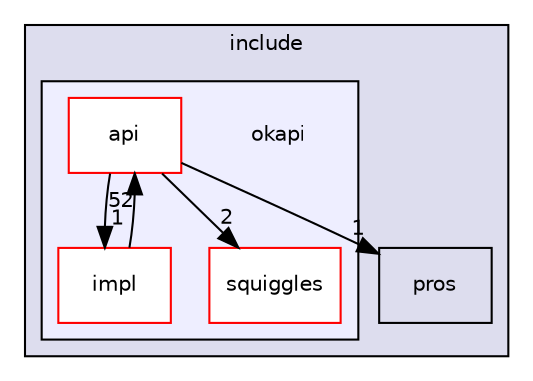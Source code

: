 digraph "include/okapi" {
  compound=true
  node [ fontsize="10", fontname="Helvetica"];
  edge [ labelfontsize="10", labelfontname="Helvetica"];
  subgraph clusterdir_d44c64559bbebec7f509842c48db8b23 {
    graph [ bgcolor="#ddddee", pencolor="black", label="include" fontname="Helvetica", fontsize="10", URL="dir_d44c64559bbebec7f509842c48db8b23.html"]
  dir_703c5360c2ec24cbc4442e210f2170cc [shape=box label="pros" URL="dir_703c5360c2ec24cbc4442e210f2170cc.html"];
  subgraph clusterdir_8c088865cf2101267382299fb6fe5fcc {
    graph [ bgcolor="#eeeeff", pencolor="black", label="" URL="dir_8c088865cf2101267382299fb6fe5fcc.html"];
    dir_8c088865cf2101267382299fb6fe5fcc [shape=plaintext label="okapi"];
  dir_63ebd08b8cf71fd366bf0de4231ab7e6 [shape=box label="api" fillcolor="white" style="filled" color="red" URL="dir_63ebd08b8cf71fd366bf0de4231ab7e6.html"];
  dir_9ca976e092481eb07e9003022e88f298 [shape=box label="impl" fillcolor="white" style="filled" color="red" URL="dir_9ca976e092481eb07e9003022e88f298.html"];
  dir_71382998eff029e2a595ad1d87905b78 [shape=box label="squiggles" fillcolor="white" style="filled" color="red" URL="dir_71382998eff029e2a595ad1d87905b78.html"];
  }
  }
  dir_9ca976e092481eb07e9003022e88f298->dir_63ebd08b8cf71fd366bf0de4231ab7e6 [headlabel="52", labeldistance=1.5 headhref="dir_000027_000011.html"];
  dir_63ebd08b8cf71fd366bf0de4231ab7e6->dir_703c5360c2ec24cbc4442e210f2170cc [headlabel="1", labeldistance=1.5 headhref="dir_000011_000045.html"];
  dir_63ebd08b8cf71fd366bf0de4231ab7e6->dir_71382998eff029e2a595ad1d87905b78 [headlabel="2", labeldistance=1.5 headhref="dir_000011_000040.html"];
  dir_63ebd08b8cf71fd366bf0de4231ab7e6->dir_9ca976e092481eb07e9003022e88f298 [headlabel="1", labeldistance=1.5 headhref="dir_000011_000027.html"];
}
